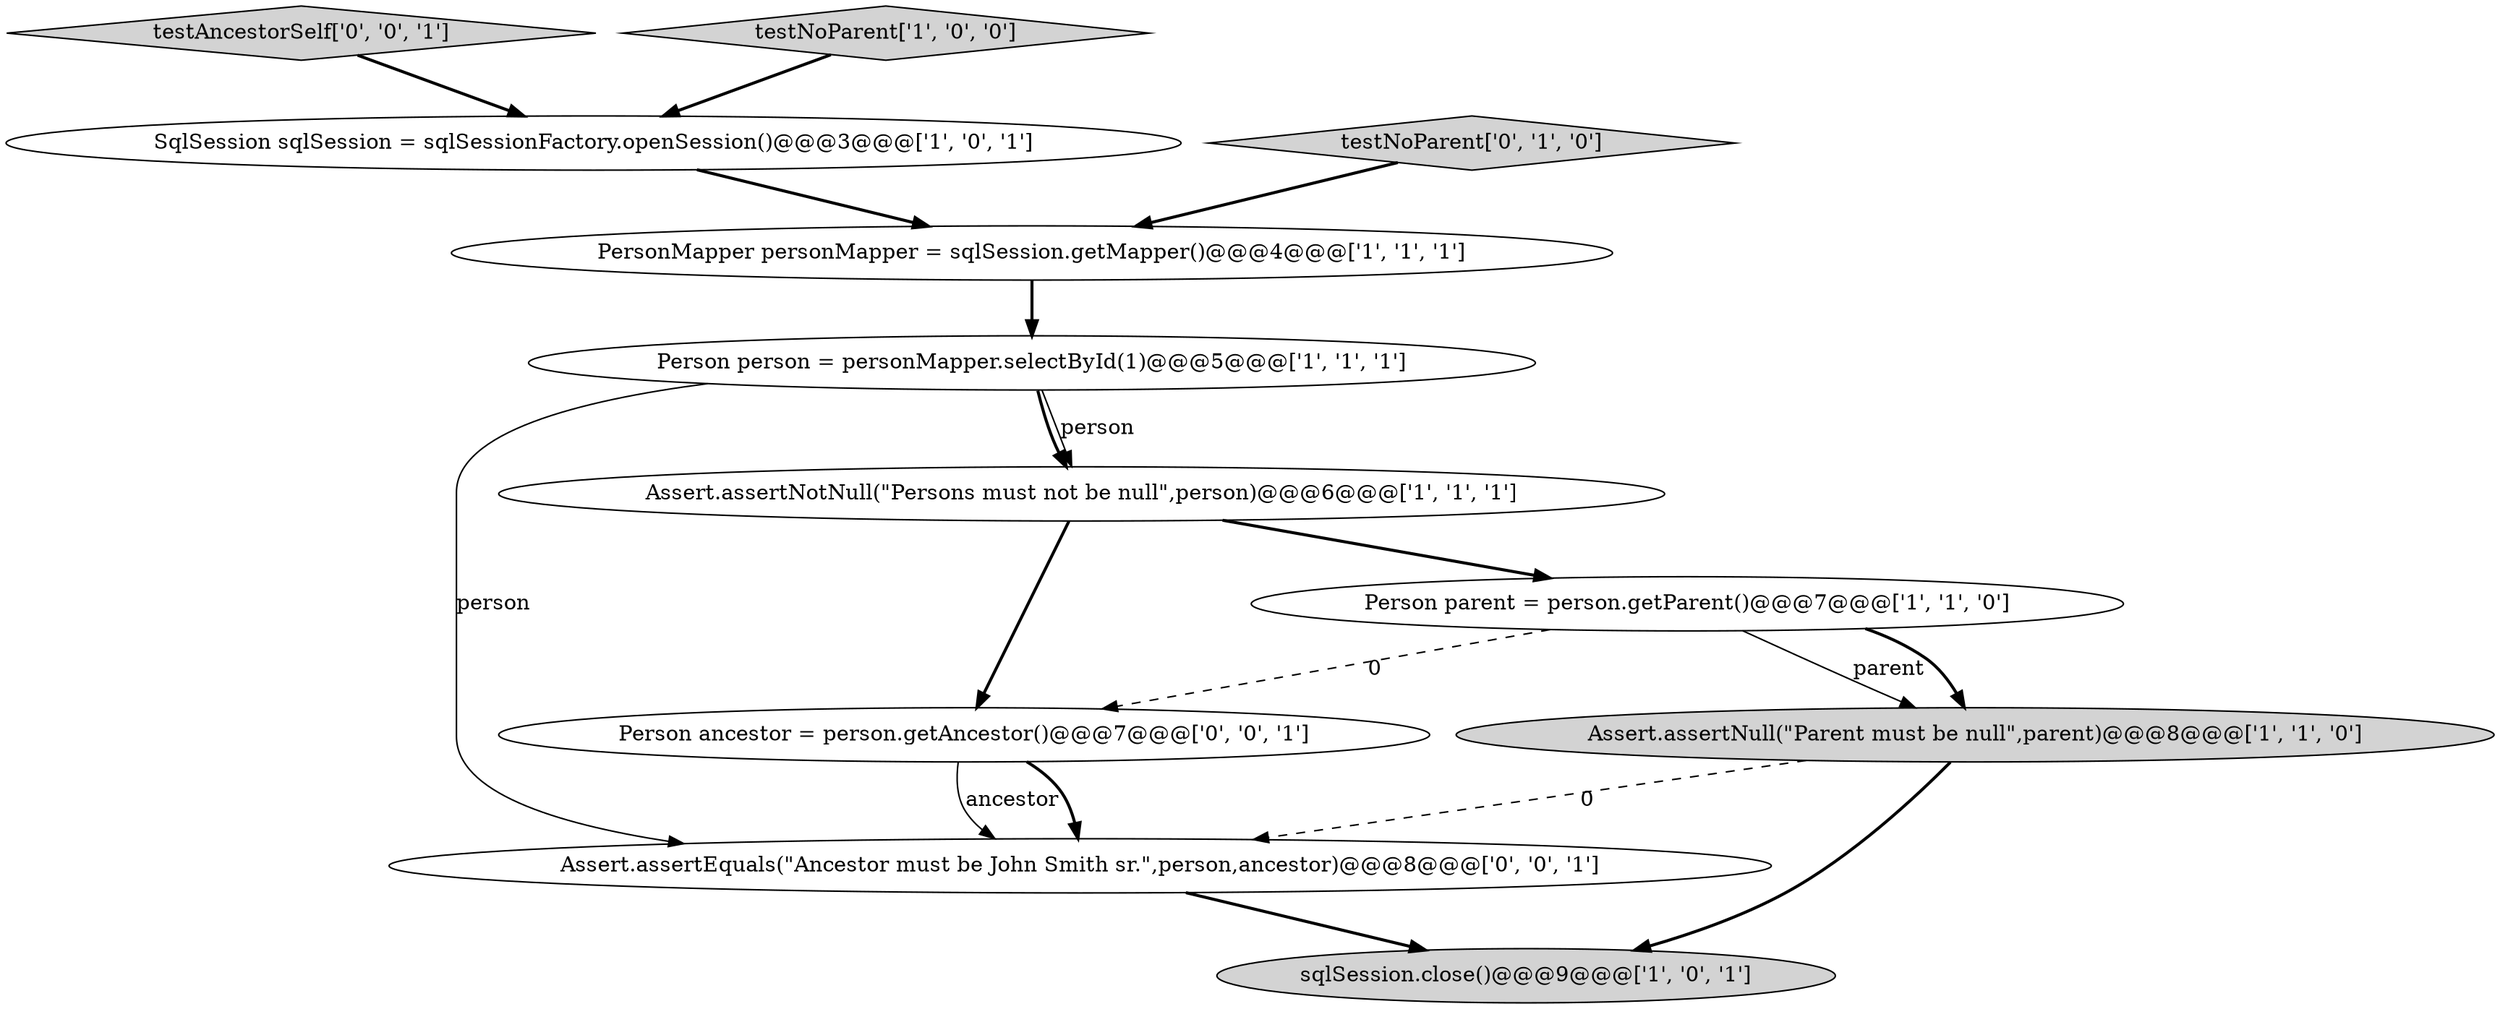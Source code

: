 digraph {
9 [style = filled, label = "Person ancestor = person.getAncestor()@@@7@@@['0', '0', '1']", fillcolor = white, shape = ellipse image = "AAA0AAABBB3BBB"];
7 [style = filled, label = "PersonMapper personMapper = sqlSession.getMapper()@@@4@@@['1', '1', '1']", fillcolor = white, shape = ellipse image = "AAA0AAABBB1BBB"];
1 [style = filled, label = "SqlSession sqlSession = sqlSessionFactory.openSession()@@@3@@@['1', '0', '1']", fillcolor = white, shape = ellipse image = "AAA0AAABBB1BBB"];
8 [style = filled, label = "testNoParent['0', '1', '0']", fillcolor = lightgray, shape = diamond image = "AAA0AAABBB2BBB"];
10 [style = filled, label = "testAncestorSelf['0', '0', '1']", fillcolor = lightgray, shape = diamond image = "AAA0AAABBB3BBB"];
11 [style = filled, label = "Assert.assertEquals(\"Ancestor must be John Smith sr.\",person,ancestor)@@@8@@@['0', '0', '1']", fillcolor = white, shape = ellipse image = "AAA0AAABBB3BBB"];
4 [style = filled, label = "Person parent = person.getParent()@@@7@@@['1', '1', '0']", fillcolor = white, shape = ellipse image = "AAA0AAABBB1BBB"];
6 [style = filled, label = "testNoParent['1', '0', '0']", fillcolor = lightgray, shape = diamond image = "AAA0AAABBB1BBB"];
5 [style = filled, label = "Person person = personMapper.selectById(1)@@@5@@@['1', '1', '1']", fillcolor = white, shape = ellipse image = "AAA0AAABBB1BBB"];
2 [style = filled, label = "Assert.assertNotNull(\"Persons must not be null\",person)@@@6@@@['1', '1', '1']", fillcolor = white, shape = ellipse image = "AAA0AAABBB1BBB"];
0 [style = filled, label = "Assert.assertNull(\"Parent must be null\",parent)@@@8@@@['1', '1', '0']", fillcolor = lightgray, shape = ellipse image = "AAA0AAABBB1BBB"];
3 [style = filled, label = "sqlSession.close()@@@9@@@['1', '0', '1']", fillcolor = lightgray, shape = ellipse image = "AAA0AAABBB1BBB"];
4->0 [style = solid, label="parent"];
0->3 [style = bold, label=""];
6->1 [style = bold, label=""];
4->9 [style = dashed, label="0"];
5->2 [style = bold, label=""];
7->5 [style = bold, label=""];
5->11 [style = solid, label="person"];
9->11 [style = solid, label="ancestor"];
0->11 [style = dashed, label="0"];
2->9 [style = bold, label=""];
9->11 [style = bold, label=""];
10->1 [style = bold, label=""];
11->3 [style = bold, label=""];
2->4 [style = bold, label=""];
1->7 [style = bold, label=""];
8->7 [style = bold, label=""];
4->0 [style = bold, label=""];
5->2 [style = solid, label="person"];
}
